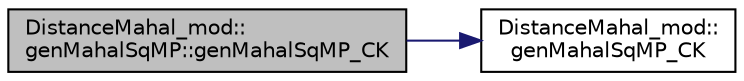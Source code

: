 digraph "DistanceMahal_mod::genMahalSqMP::genMahalSqMP_CK"
{
 // LATEX_PDF_SIZE
  edge [fontname="Helvetica",fontsize="10",labelfontname="Helvetica",labelfontsize="10"];
  node [fontname="Helvetica",fontsize="10",shape=record];
  rankdir="LR";
  Node1 [label="DistanceMahal_mod::\lgenMahalSqMP::genMahalSqMP_CK",height=0.2,width=0.4,color="black", fillcolor="grey75", style="filled", fontcolor="black",tooltip="Return the square of Mahalanobis distances for an row-wise array of complex-valued points."];
  Node1 -> Node2 [color="midnightblue",fontsize="10",style="solid",fontname="Helvetica"];
  Node2 [label="DistanceMahal_mod::\lgenMahalSqMP_CK",height=0.2,width=0.4,color="black", fillcolor="white", style="filled",URL="$namespaceDistanceMahal__mod.html#ac9d2c0c16830ce1d35f2b4363f540538",tooltip="Return the square of Mahalanobis distances for an row-wise array of complex-valued points."];
}
